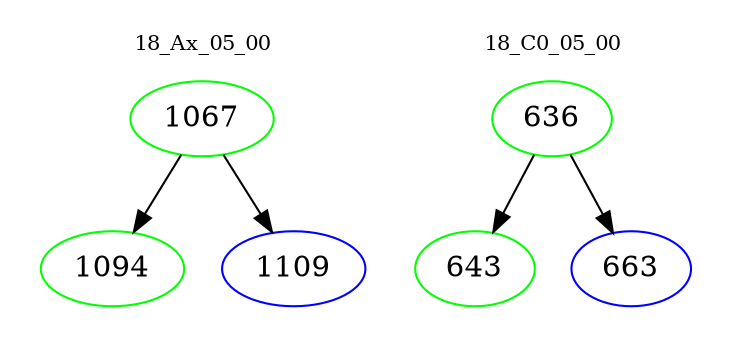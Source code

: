 digraph{
subgraph cluster_0 {
color = white
label = "18_Ax_05_00";
fontsize=10;
T0_1067 [label="1067", color="green"]
T0_1067 -> T0_1094 [color="black"]
T0_1094 [label="1094", color="green"]
T0_1067 -> T0_1109 [color="black"]
T0_1109 [label="1109", color="blue"]
}
subgraph cluster_1 {
color = white
label = "18_C0_05_00";
fontsize=10;
T1_636 [label="636", color="green"]
T1_636 -> T1_643 [color="black"]
T1_643 [label="643", color="green"]
T1_636 -> T1_663 [color="black"]
T1_663 [label="663", color="blue"]
}
}
